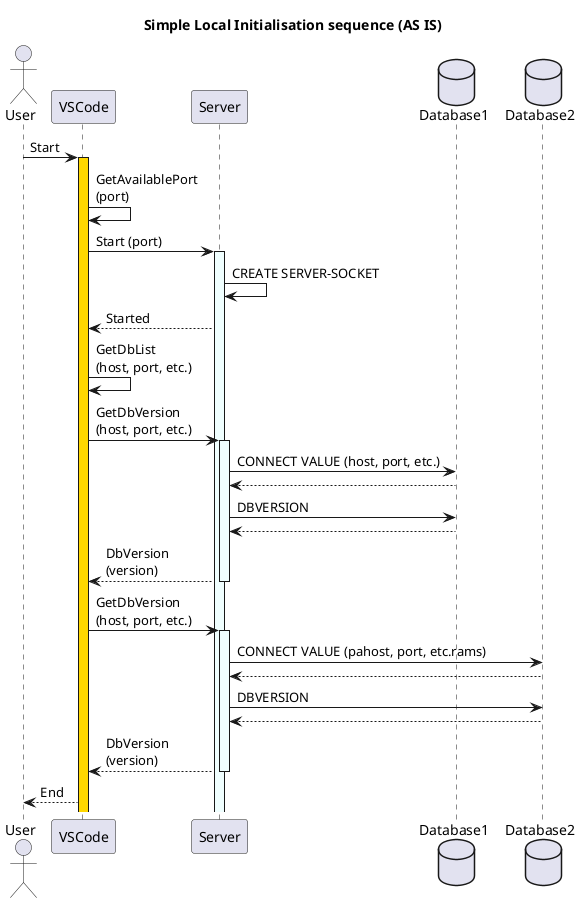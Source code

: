 @startuml SimpleLocalInitialisationSequence

title Simple Local Initialisation sequence (AS IS)

actor User
participant VSCode
participant Server
database Database1
database Database2

User -> VSCode ++ #Gold : Start
VSCode ->  VSCode : GetAvailablePort\n(port)
VSCode ->  Server ++ #Azure: Start (port)
Server ->  Server : CREATE SERVER-SOCKET
VSCode <-- Server : Started
VSCode ->  VSCode : GetDbList\n(host, port, etc.)
VSCode ->  Server : GetDbVersion\n(host, port, etc.)

activate Server #Azure
Server -> Database1 : CONNECT VALUE (host, port, etc.)
Server <-- Database1
Server -> Database1 : DBVERSION
Server <-- Database1
VSCode <-- Server : DbVersion\n(version)
deactivate Server

VSCode ->  Server : GetDbVersion\n(host, port, etc.)

activate Server #Azure
Server -> Database2 : CONNECT VALUE (pahost, port, etc.rams)
Server <-- Database2
Server -> Database2 : DBVERSION
Server <-- Database2
VSCode <-- Server : DbVersion\n(version)
deactivate Server
User <-- VSCode : End

@enduml